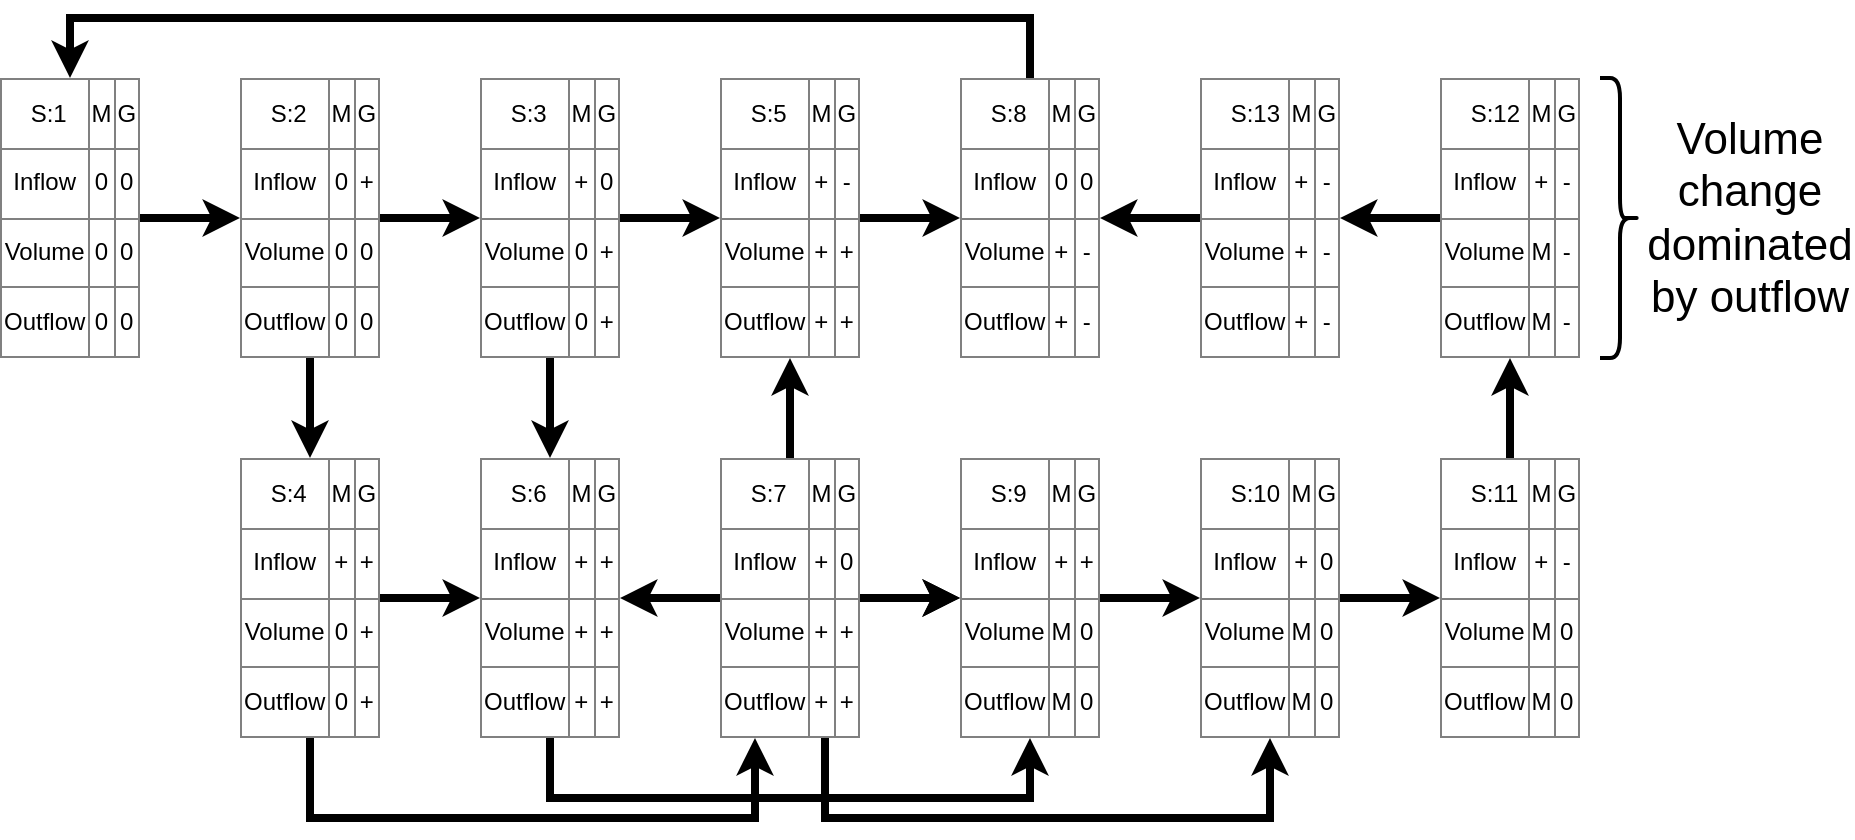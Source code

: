 <mxfile version="10.6.0" type="device"><diagram id="8iFxOsF3igHF7ffxElQ3" name="Page-1"><mxGraphModel dx="1327" dy="755" grid="1" gridSize="10" guides="1" tooltips="1" connect="1" arrows="1" fold="1" page="1" pageScale="1" pageWidth="850" pageHeight="1100" math="0" shadow="0"><root><mxCell id="0"/><mxCell id="1" parent="0"/><mxCell id="LtUlal2D_l3WHkpN4pbt-12" style="edgeStyle=orthogonalEdgeStyle;rounded=0;orthogonalLoop=1;jettySize=auto;html=1;exitX=1;exitY=0.5;exitDx=0;exitDy=0;entryX=0;entryY=0.5;entryDx=0;entryDy=0;strokeWidth=4;" parent="1" source="LtUlal2D_l3WHkpN4pbt-1" target="LtUlal2D_l3WHkpN4pbt-11" edge="1"><mxGeometry relative="1" as="geometry"/></mxCell><mxCell id="LtUlal2D_l3WHkpN4pbt-1" value="&lt;table style=&quot;width: 100% ; height: 100% ; border-collapse: collapse&quot; width=&quot;100%&quot; border=&quot;1&quot;&gt;&lt;tbody&gt;&lt;tr&gt;&lt;td&gt;&amp;nbsp;&amp;nbsp;&amp;nbsp; S:1&lt;/td&gt;&lt;td&gt;M&lt;br&gt;&lt;/td&gt;&lt;td&gt;G&lt;/td&gt;&lt;/tr&gt;&lt;tr&gt;&lt;td align=&quot;center&quot;&gt;Inflow&lt;br&gt;&lt;/td&gt;&lt;td align=&quot;center&quot;&gt;0&lt;br&gt;&lt;/td&gt;&lt;td align=&quot;center&quot;&gt;0&lt;br&gt;&lt;/td&gt;&lt;/tr&gt;&lt;tr&gt;&lt;td align=&quot;center&quot;&gt;Volume&lt;br&gt;&lt;/td&gt;&lt;td align=&quot;center&quot;&gt;0&lt;br&gt;&lt;/td&gt;&lt;td align=&quot;center&quot;&gt;0&lt;/td&gt;&lt;/tr&gt;&lt;tr&gt;&lt;td align=&quot;center&quot;&gt;Outflow&lt;/td&gt;&lt;td align=&quot;center&quot;&gt;0&lt;br&gt;&lt;/td&gt;&lt;td align=&quot;center&quot;&gt;0&lt;br&gt;&lt;/td&gt;&lt;/tr&gt;&lt;/tbody&gt;&lt;/table&gt;" style="text;html=1;strokeColor=none;fillColor=none;overflow=fill;" parent="1" vertex="1"><mxGeometry x="40" y="40" width="70" height="140" as="geometry"/></mxCell><mxCell id="LtUlal2D_l3WHkpN4pbt-15" style="rounded=0;orthogonalLoop=1;jettySize=auto;html=1;exitX=0.5;exitY=1;exitDx=0;exitDy=0;entryX=0.5;entryY=0;entryDx=0;entryDy=0;strokeWidth=4;" parent="1" source="LtUlal2D_l3WHkpN4pbt-11" target="LtUlal2D_l3WHkpN4pbt-14" edge="1"><mxGeometry relative="1" as="geometry"/></mxCell><mxCell id="LtUlal2D_l3WHkpN4pbt-16" style="edgeStyle=orthogonalEdgeStyle;rounded=0;orthogonalLoop=1;jettySize=auto;html=1;exitX=1;exitY=0.5;exitDx=0;exitDy=0;entryX=0;entryY=0.5;entryDx=0;entryDy=0;strokeWidth=4;" parent="1" source="LtUlal2D_l3WHkpN4pbt-11" target="LtUlal2D_l3WHkpN4pbt-13" edge="1"><mxGeometry relative="1" as="geometry"/></mxCell><mxCell id="LtUlal2D_l3WHkpN4pbt-11" value="&lt;table style=&quot;width: 100% ; height: 100% ; border-collapse: collapse&quot; width=&quot;100%&quot; border=&quot;1&quot;&gt;&lt;tbody&gt;&lt;tr&gt;&lt;td&gt;&amp;nbsp;&amp;nbsp;&amp;nbsp; S:2&lt;/td&gt;&lt;td&gt;M&lt;br&gt;&lt;/td&gt;&lt;td&gt;G&lt;/td&gt;&lt;/tr&gt;&lt;tr&gt;&lt;td align=&quot;center&quot;&gt;Inflow&lt;br&gt;&lt;/td&gt;&lt;td align=&quot;center&quot;&gt;0&lt;br&gt;&lt;/td&gt;&lt;td align=&quot;center&quot;&gt;+&lt;br&gt;&lt;/td&gt;&lt;/tr&gt;&lt;tr&gt;&lt;td align=&quot;center&quot;&gt;Volume&lt;br&gt;&lt;/td&gt;&lt;td align=&quot;center&quot;&gt;0&lt;br&gt;&lt;/td&gt;&lt;td align=&quot;center&quot;&gt;0&lt;/td&gt;&lt;/tr&gt;&lt;tr&gt;&lt;td align=&quot;center&quot;&gt;Outflow&lt;/td&gt;&lt;td align=&quot;center&quot;&gt;0&lt;br&gt;&lt;/td&gt;&lt;td align=&quot;center&quot;&gt;0&lt;br&gt;&lt;/td&gt;&lt;/tr&gt;&lt;/tbody&gt;&lt;/table&gt;" style="text;html=1;overflow=fill;" parent="1" vertex="1"><mxGeometry x="160" y="40" width="70" height="140" as="geometry"/></mxCell><mxCell id="LtUlal2D_l3WHkpN4pbt-21" style="edgeStyle=orthogonalEdgeStyle;rounded=0;orthogonalLoop=1;jettySize=auto;html=1;exitX=1;exitY=0.5;exitDx=0;exitDy=0;entryX=0;entryY=0.5;entryDx=0;entryDy=0;strokeWidth=4;" parent="1" source="LtUlal2D_l3WHkpN4pbt-13" target="LtUlal2D_l3WHkpN4pbt-20" edge="1"><mxGeometry relative="1" as="geometry"/></mxCell><mxCell id="PA4gCWWwSR9Ght6Ovz6L-3" style="rounded=0;orthogonalLoop=1;jettySize=auto;html=1;exitX=0.5;exitY=1;exitDx=0;exitDy=0;entryX=0.5;entryY=0;entryDx=0;entryDy=0;strokeWidth=4;" edge="1" parent="1" source="LtUlal2D_l3WHkpN4pbt-13" target="LtUlal2D_l3WHkpN4pbt-23"><mxGeometry relative="1" as="geometry"/></mxCell><mxCell id="LtUlal2D_l3WHkpN4pbt-13" value="&lt;table style=&quot;width: 100% ; height: 100% ; border-collapse: collapse&quot; width=&quot;100%&quot; border=&quot;1&quot;&gt;&lt;tbody&gt;&lt;tr&gt;&lt;td&gt;&amp;nbsp;&amp;nbsp;&amp;nbsp; S:3&lt;/td&gt;&lt;td&gt;M&lt;br&gt;&lt;/td&gt;&lt;td&gt;G&lt;/td&gt;&lt;/tr&gt;&lt;tr&gt;&lt;td align=&quot;center&quot;&gt;Inflow&lt;br&gt;&lt;/td&gt;&lt;td align=&quot;center&quot;&gt;+&lt;br&gt;&lt;/td&gt;&lt;td align=&quot;center&quot;&gt;0&lt;br&gt;&lt;/td&gt;&lt;/tr&gt;&lt;tr&gt;&lt;td align=&quot;center&quot;&gt;Volume&lt;br&gt;&lt;/td&gt;&lt;td align=&quot;center&quot;&gt;0&lt;br&gt;&lt;/td&gt;&lt;td align=&quot;center&quot;&gt;+&lt;br&gt;&lt;/td&gt;&lt;/tr&gt;&lt;tr&gt;&lt;td align=&quot;center&quot;&gt;Outflow&lt;/td&gt;&lt;td align=&quot;center&quot;&gt;0&lt;br&gt;&lt;/td&gt;&lt;td align=&quot;center&quot;&gt;+&lt;br&gt;&lt;/td&gt;&lt;/tr&gt;&lt;/tbody&gt;&lt;/table&gt;" style="text;html=1;overflow=fill;" parent="1" vertex="1"><mxGeometry x="280" y="40" width="70" height="140" as="geometry"/></mxCell><mxCell id="LtUlal2D_l3WHkpN4pbt-25" style="edgeStyle=orthogonalEdgeStyle;rounded=0;orthogonalLoop=1;jettySize=auto;html=1;exitX=0.5;exitY=1;exitDx=0;exitDy=0;entryX=0.25;entryY=1;entryDx=0;entryDy=0;strokeWidth=4;" parent="1" source="LtUlal2D_l3WHkpN4pbt-14" target="LtUlal2D_l3WHkpN4pbt-22" edge="1"><mxGeometry relative="1" as="geometry"><Array as="points"><mxPoint x="195" y="410"/><mxPoint x="418" y="410"/></Array></mxGeometry></mxCell><mxCell id="PA4gCWWwSR9Ght6Ovz6L-2" style="edgeStyle=orthogonalEdgeStyle;rounded=0;orthogonalLoop=1;jettySize=auto;html=1;exitX=1;exitY=0.5;exitDx=0;exitDy=0;entryX=0;entryY=0.5;entryDx=0;entryDy=0;strokeWidth=4;" edge="1" parent="1" source="LtUlal2D_l3WHkpN4pbt-14" target="LtUlal2D_l3WHkpN4pbt-23"><mxGeometry relative="1" as="geometry"/></mxCell><mxCell id="LtUlal2D_l3WHkpN4pbt-14" value="&lt;table style=&quot;width: 100% ; height: 100% ; border-collapse: collapse&quot; width=&quot;100%&quot; border=&quot;1&quot;&gt;&lt;tbody&gt;&lt;tr&gt;&lt;td&gt;&amp;nbsp;&amp;nbsp;&amp;nbsp; S:4&lt;/td&gt;&lt;td&gt;M&lt;br&gt;&lt;/td&gt;&lt;td&gt;G&lt;/td&gt;&lt;/tr&gt;&lt;tr&gt;&lt;td align=&quot;center&quot;&gt;Inflow&lt;br&gt;&lt;/td&gt;&lt;td align=&quot;center&quot;&gt;+&lt;br&gt;&lt;/td&gt;&lt;td align=&quot;center&quot;&gt;+&lt;br&gt;&lt;/td&gt;&lt;/tr&gt;&lt;tr&gt;&lt;td align=&quot;center&quot;&gt;Volume&lt;br&gt;&lt;/td&gt;&lt;td align=&quot;center&quot;&gt;0&lt;br&gt;&lt;/td&gt;&lt;td align=&quot;center&quot;&gt;+&lt;br&gt;&lt;/td&gt;&lt;/tr&gt;&lt;tr&gt;&lt;td align=&quot;center&quot;&gt;Outflow&lt;/td&gt;&lt;td align=&quot;center&quot;&gt;0&lt;br&gt;&lt;/td&gt;&lt;td align=&quot;center&quot;&gt;+&lt;br&gt;&lt;/td&gt;&lt;/tr&gt;&lt;/tbody&gt;&lt;/table&gt;" style="text;html=1;strokeColor=none;fillColor=none;overflow=fill;" parent="1" vertex="1"><mxGeometry x="160" y="230" width="70" height="140" as="geometry"/></mxCell><mxCell id="LtUlal2D_l3WHkpN4pbt-27" style="edgeStyle=orthogonalEdgeStyle;rounded=0;orthogonalLoop=1;jettySize=auto;html=1;exitX=1;exitY=0.5;exitDx=0;exitDy=0;entryX=0;entryY=0.5;entryDx=0;entryDy=0;strokeWidth=4;" parent="1" source="LtUlal2D_l3WHkpN4pbt-20" target="LtUlal2D_l3WHkpN4pbt-26" edge="1"><mxGeometry relative="1" as="geometry"/></mxCell><mxCell id="LtUlal2D_l3WHkpN4pbt-20" value="&lt;table style=&quot;width: 100% ; height: 100% ; border-collapse: collapse&quot; width=&quot;100%&quot; border=&quot;1&quot;&gt;&lt;tbody&gt;&lt;tr&gt;&lt;td&gt;&amp;nbsp;&amp;nbsp;&amp;nbsp; S:5&lt;/td&gt;&lt;td&gt;M&lt;br&gt;&lt;/td&gt;&lt;td&gt;G&lt;/td&gt;&lt;/tr&gt;&lt;tr&gt;&lt;td align=&quot;center&quot;&gt;Inflow&lt;br&gt;&lt;/td&gt;&lt;td align=&quot;center&quot;&gt;+&lt;br&gt;&lt;/td&gt;&lt;td align=&quot;center&quot;&gt;-&lt;br&gt;&lt;/td&gt;&lt;/tr&gt;&lt;tr&gt;&lt;td align=&quot;center&quot;&gt;Volume&lt;br&gt;&lt;/td&gt;&lt;td align=&quot;center&quot;&gt;+&lt;br&gt;&lt;/td&gt;&lt;td align=&quot;center&quot;&gt;+&lt;br&gt;&lt;/td&gt;&lt;/tr&gt;&lt;tr&gt;&lt;td align=&quot;center&quot;&gt;Outflow&lt;/td&gt;&lt;td align=&quot;center&quot;&gt;+&lt;br&gt;&lt;/td&gt;&lt;td align=&quot;center&quot;&gt;+&lt;br&gt;&lt;/td&gt;&lt;/tr&gt;&lt;/tbody&gt;&lt;/table&gt;" style="text;html=1;overflow=fill;" parent="1" vertex="1"><mxGeometry x="400" y="40" width="70" height="140" as="geometry"/></mxCell><mxCell id="LtUlal2D_l3WHkpN4pbt-34" style="edgeStyle=orthogonalEdgeStyle;rounded=0;orthogonalLoop=1;jettySize=auto;html=1;exitX=0.75;exitY=1;exitDx=0;exitDy=0;entryX=0.5;entryY=1;entryDx=0;entryDy=0;strokeWidth=4;" parent="1" source="LtUlal2D_l3WHkpN4pbt-22" target="LtUlal2D_l3WHkpN4pbt-32" edge="1"><mxGeometry relative="1" as="geometry"><Array as="points"><mxPoint x="453" y="410"/><mxPoint x="675" y="410"/></Array></mxGeometry></mxCell><mxCell id="LtUlal2D_l3WHkpN4pbt-36" style="rounded=0;orthogonalLoop=1;jettySize=auto;html=1;exitX=0.5;exitY=0;exitDx=0;exitDy=0;entryX=0.5;entryY=1;entryDx=0;entryDy=0;strokeWidth=4;" parent="1" source="LtUlal2D_l3WHkpN4pbt-22" target="LtUlal2D_l3WHkpN4pbt-20" edge="1"><mxGeometry relative="1" as="geometry"/></mxCell><mxCell id="LtUlal2D_l3WHkpN4pbt-49" style="edgeStyle=none;rounded=0;orthogonalLoop=1;jettySize=auto;html=1;exitX=0;exitY=0.5;exitDx=0;exitDy=0;entryX=1;entryY=0.5;entryDx=0;entryDy=0;strokeWidth=4;" parent="1" source="LtUlal2D_l3WHkpN4pbt-22" target="LtUlal2D_l3WHkpN4pbt-23" edge="1"><mxGeometry relative="1" as="geometry"/></mxCell><mxCell id="LtUlal2D_l3WHkpN4pbt-50" style="edgeStyle=none;rounded=0;orthogonalLoop=1;jettySize=auto;html=1;entryX=0;entryY=0.5;entryDx=0;entryDy=0;strokeWidth=4;" parent="1" source="LtUlal2D_l3WHkpN4pbt-22" target="LtUlal2D_l3WHkpN4pbt-31" edge="1"><mxGeometry relative="1" as="geometry"><mxPoint x="353" y="300" as="sourcePoint"/></mxGeometry></mxCell><mxCell id="PA4gCWWwSR9Ght6Ovz6L-7" value="" style="edgeStyle=none;rounded=0;orthogonalLoop=1;jettySize=auto;html=1;strokeWidth=4;" edge="1" parent="1" source="LtUlal2D_l3WHkpN4pbt-22" target="LtUlal2D_l3WHkpN4pbt-31"><mxGeometry relative="1" as="geometry"/></mxCell><mxCell id="LtUlal2D_l3WHkpN4pbt-33" style="edgeStyle=orthogonalEdgeStyle;rounded=0;orthogonalLoop=1;jettySize=auto;html=1;exitX=0.5;exitY=1;exitDx=0;exitDy=0;entryX=0.5;entryY=1;entryDx=0;entryDy=0;strokeWidth=4;" parent="1" source="LtUlal2D_l3WHkpN4pbt-23" target="LtUlal2D_l3WHkpN4pbt-31" edge="1"><mxGeometry relative="1" as="geometry"><Array as="points"><mxPoint x="315" y="400"/><mxPoint x="555" y="400"/></Array></mxGeometry></mxCell><mxCell id="LtUlal2D_l3WHkpN4pbt-23" value="&lt;table style=&quot;width: 100% ; height: 100% ; border-collapse: collapse&quot; width=&quot;100%&quot; border=&quot;1&quot;&gt;&lt;tbody&gt;&lt;tr&gt;&lt;td&gt;&amp;nbsp;&amp;nbsp;&amp;nbsp; S:6&lt;/td&gt;&lt;td&gt;M&lt;br&gt;&lt;/td&gt;&lt;td&gt;G&lt;/td&gt;&lt;/tr&gt;&lt;tr&gt;&lt;td align=&quot;center&quot;&gt;Inflow&lt;br&gt;&lt;/td&gt;&lt;td align=&quot;center&quot;&gt;+&lt;br&gt;&lt;/td&gt;&lt;td align=&quot;center&quot;&gt;+&lt;br&gt;&lt;/td&gt;&lt;/tr&gt;&lt;tr&gt;&lt;td align=&quot;center&quot;&gt;Volume&lt;br&gt;&lt;/td&gt;&lt;td align=&quot;center&quot;&gt;+&lt;br&gt;&lt;/td&gt;&lt;td align=&quot;center&quot;&gt;+&lt;br&gt;&lt;/td&gt;&lt;/tr&gt;&lt;tr&gt;&lt;td align=&quot;center&quot;&gt;Outflow&lt;/td&gt;&lt;td align=&quot;center&quot;&gt;+&lt;br&gt;&lt;/td&gt;&lt;td align=&quot;center&quot;&gt;+&lt;br&gt;&lt;/td&gt;&lt;/tr&gt;&lt;/tbody&gt;&lt;/table&gt;" style="text;html=1;strokeColor=none;fillColor=none;overflow=fill;" parent="1" vertex="1"><mxGeometry x="280" y="230" width="70" height="140" as="geometry"/></mxCell><mxCell id="LtUlal2D_l3WHkpN4pbt-28" style="edgeStyle=orthogonalEdgeStyle;rounded=0;orthogonalLoop=1;jettySize=auto;html=1;exitX=0.5;exitY=0;exitDx=0;exitDy=0;entryX=0.5;entryY=0;entryDx=0;entryDy=0;strokeWidth=4;" parent="1" source="LtUlal2D_l3WHkpN4pbt-26" target="LtUlal2D_l3WHkpN4pbt-1" edge="1"><mxGeometry relative="1" as="geometry"><Array as="points"><mxPoint x="555" y="10"/><mxPoint x="75" y="10"/></Array></mxGeometry></mxCell><mxCell id="LtUlal2D_l3WHkpN4pbt-26" value="&lt;table style=&quot;width: 100% ; height: 100% ; border-collapse: collapse&quot; width=&quot;100%&quot; border=&quot;1&quot;&gt;&lt;tbody&gt;&lt;tr&gt;&lt;td&gt;&amp;nbsp;&amp;nbsp;&amp;nbsp; S:8&lt;/td&gt;&lt;td&gt;M&lt;br&gt;&lt;/td&gt;&lt;td&gt;G&lt;/td&gt;&lt;/tr&gt;&lt;tr&gt;&lt;td align=&quot;center&quot;&gt;Inflow&lt;br&gt;&lt;/td&gt;&lt;td align=&quot;center&quot;&gt;0&lt;br&gt;&lt;/td&gt;&lt;td align=&quot;center&quot;&gt;0&lt;br&gt;&lt;/td&gt;&lt;/tr&gt;&lt;tr&gt;&lt;td align=&quot;center&quot;&gt;Volume&lt;br&gt;&lt;/td&gt;&lt;td align=&quot;center&quot;&gt;+&lt;br&gt;&lt;/td&gt;&lt;td align=&quot;center&quot;&gt;-&lt;br&gt;&lt;/td&gt;&lt;/tr&gt;&lt;tr&gt;&lt;td align=&quot;center&quot;&gt;Outflow&lt;/td&gt;&lt;td align=&quot;center&quot;&gt;+&lt;br&gt;&lt;/td&gt;&lt;td align=&quot;center&quot;&gt;-&lt;br&gt;&lt;/td&gt;&lt;/tr&gt;&lt;/tbody&gt;&lt;/table&gt;" style="text;html=1;overflow=fill;" parent="1" vertex="1"><mxGeometry x="520" y="40" width="70" height="140" as="geometry"/></mxCell><mxCell id="LtUlal2D_l3WHkpN4pbt-35" style="edgeStyle=orthogonalEdgeStyle;rounded=0;orthogonalLoop=1;jettySize=auto;html=1;exitX=1;exitY=0.5;exitDx=0;exitDy=0;entryX=0;entryY=0.5;entryDx=0;entryDy=0;strokeWidth=4;" parent="1" source="LtUlal2D_l3WHkpN4pbt-31" target="LtUlal2D_l3WHkpN4pbt-32" edge="1"><mxGeometry relative="1" as="geometry"/></mxCell><mxCell id="LtUlal2D_l3WHkpN4pbt-31" value="&lt;table style=&quot;width: 100% ; height: 100% ; border-collapse: collapse&quot; width=&quot;100%&quot; border=&quot;1&quot;&gt;&lt;tbody&gt;&lt;tr&gt;&lt;td&gt;&amp;nbsp;&amp;nbsp;&amp;nbsp; S:9&lt;/td&gt;&lt;td&gt;M&lt;br&gt;&lt;/td&gt;&lt;td&gt;G&lt;/td&gt;&lt;/tr&gt;&lt;tr&gt;&lt;td align=&quot;center&quot;&gt;Inflow&lt;br&gt;&lt;/td&gt;&lt;td align=&quot;center&quot;&gt;+&lt;br&gt;&lt;/td&gt;&lt;td align=&quot;center&quot;&gt;+&lt;br&gt;&lt;/td&gt;&lt;/tr&gt;&lt;tr&gt;&lt;td align=&quot;center&quot;&gt;Volume&lt;br&gt;&lt;/td&gt;&lt;td align=&quot;center&quot;&gt;M&lt;br&gt;&lt;/td&gt;&lt;td align=&quot;center&quot;&gt;0&lt;br&gt;&lt;/td&gt;&lt;/tr&gt;&lt;tr&gt;&lt;td align=&quot;center&quot;&gt;Outflow&lt;/td&gt;&lt;td align=&quot;center&quot;&gt;M&lt;br&gt;&lt;/td&gt;&lt;td align=&quot;center&quot;&gt;0&lt;br&gt;&lt;/td&gt;&lt;/tr&gt;&lt;/tbody&gt;&lt;/table&gt;" style="text;html=1;strokeColor=none;fillColor=none;overflow=fill;" parent="1" vertex="1"><mxGeometry x="520" y="230" width="70" height="140" as="geometry"/></mxCell><mxCell id="LtUlal2D_l3WHkpN4pbt-40" style="edgeStyle=none;rounded=0;orthogonalLoop=1;jettySize=auto;html=1;exitX=1;exitY=0.5;exitDx=0;exitDy=0;entryX=0;entryY=0.5;entryDx=0;entryDy=0;strokeWidth=4;" parent="1" source="LtUlal2D_l3WHkpN4pbt-32" target="LtUlal2D_l3WHkpN4pbt-37" edge="1"><mxGeometry relative="1" as="geometry"/></mxCell><mxCell id="LtUlal2D_l3WHkpN4pbt-32" value="&lt;table style=&quot;width: 100% ; height: 100% ; border-collapse: collapse&quot; width=&quot;100%&quot; border=&quot;1&quot;&gt;&lt;tbody&gt;&lt;tr&gt;&lt;td&gt;&amp;nbsp;&amp;nbsp;&amp;nbsp; S:10&lt;/td&gt;&lt;td&gt;M&lt;br&gt;&lt;/td&gt;&lt;td&gt;G&lt;/td&gt;&lt;/tr&gt;&lt;tr&gt;&lt;td align=&quot;center&quot;&gt;Inflow&lt;br&gt;&lt;/td&gt;&lt;td align=&quot;center&quot;&gt;+&lt;br&gt;&lt;/td&gt;&lt;td align=&quot;center&quot;&gt;0&lt;br&gt;&lt;/td&gt;&lt;/tr&gt;&lt;tr&gt;&lt;td align=&quot;center&quot;&gt;Volume&lt;br&gt;&lt;/td&gt;&lt;td align=&quot;center&quot;&gt;M&lt;br&gt;&lt;/td&gt;&lt;td align=&quot;center&quot;&gt;0&lt;br&gt;&lt;/td&gt;&lt;/tr&gt;&lt;tr&gt;&lt;td align=&quot;center&quot;&gt;Outflow&lt;/td&gt;&lt;td align=&quot;center&quot;&gt;M&lt;br&gt;&lt;/td&gt;&lt;td align=&quot;center&quot;&gt;0&lt;br&gt;&lt;/td&gt;&lt;/tr&gt;&lt;/tbody&gt;&lt;/table&gt;" style="text;html=1;overflow=fill;" parent="1" vertex="1"><mxGeometry x="640" y="230" width="70" height="140" as="geometry"/></mxCell><mxCell id="PA4gCWWwSR9Ght6Ovz6L-4" style="edgeStyle=orthogonalEdgeStyle;rounded=0;orthogonalLoop=1;jettySize=auto;html=1;exitX=0.5;exitY=0;exitDx=0;exitDy=0;entryX=0.5;entryY=1;entryDx=0;entryDy=0;strokeWidth=4;" edge="1" parent="1" source="LtUlal2D_l3WHkpN4pbt-37" target="LtUlal2D_l3WHkpN4pbt-38"><mxGeometry relative="1" as="geometry"/></mxCell><mxCell id="LtUlal2D_l3WHkpN4pbt-37" value="&lt;table style=&quot;width: 100% ; height: 100% ; border-collapse: collapse&quot; width=&quot;100%&quot; border=&quot;1&quot;&gt;&lt;tbody&gt;&lt;tr&gt;&lt;td&gt;&amp;nbsp;&amp;nbsp;&amp;nbsp; S:11&lt;/td&gt;&lt;td&gt;M&lt;br&gt;&lt;/td&gt;&lt;td&gt;G&lt;/td&gt;&lt;/tr&gt;&lt;tr&gt;&lt;td align=&quot;center&quot;&gt;Inflow&lt;br&gt;&lt;/td&gt;&lt;td align=&quot;center&quot;&gt;+&lt;br&gt;&lt;/td&gt;&lt;td align=&quot;center&quot;&gt;-&lt;br&gt;&lt;/td&gt;&lt;/tr&gt;&lt;tr&gt;&lt;td align=&quot;center&quot;&gt;Volume&lt;br&gt;&lt;/td&gt;&lt;td align=&quot;center&quot;&gt;M&lt;br&gt;&lt;/td&gt;&lt;td align=&quot;center&quot;&gt;0&lt;br&gt;&lt;/td&gt;&lt;/tr&gt;&lt;tr&gt;&lt;td align=&quot;center&quot;&gt;Outflow&lt;/td&gt;&lt;td align=&quot;center&quot;&gt;M&lt;br&gt;&lt;/td&gt;&lt;td align=&quot;center&quot;&gt;0&lt;br&gt;&lt;/td&gt;&lt;/tr&gt;&lt;/tbody&gt;&lt;/table&gt;" style="text;html=1;overflow=fill;" parent="1" vertex="1"><mxGeometry x="760" y="230" width="70" height="140" as="geometry"/></mxCell><mxCell id="PA4gCWWwSR9Ght6Ovz6L-5" style="edgeStyle=orthogonalEdgeStyle;rounded=0;orthogonalLoop=1;jettySize=auto;html=1;exitX=0;exitY=0.5;exitDx=0;exitDy=0;entryX=1;entryY=0.5;entryDx=0;entryDy=0;strokeWidth=4;" edge="1" parent="1" source="LtUlal2D_l3WHkpN4pbt-38" target="LtUlal2D_l3WHkpN4pbt-46"><mxGeometry relative="1" as="geometry"/></mxCell><mxCell id="LtUlal2D_l3WHkpN4pbt-38" value="&lt;table style=&quot;width: 100% ; height: 100% ; border-collapse: collapse&quot; width=&quot;100%&quot; border=&quot;1&quot;&gt;&lt;tbody&gt;&lt;tr&gt;&lt;td&gt;&amp;nbsp;&amp;nbsp;&amp;nbsp; S:12&lt;/td&gt;&lt;td&gt;M&lt;br&gt;&lt;/td&gt;&lt;td&gt;G&lt;/td&gt;&lt;/tr&gt;&lt;tr&gt;&lt;td align=&quot;center&quot;&gt;Inflow&lt;br&gt;&lt;/td&gt;&lt;td align=&quot;center&quot;&gt;+&lt;br&gt;&lt;/td&gt;&lt;td align=&quot;center&quot;&gt;-&lt;br&gt;&lt;/td&gt;&lt;/tr&gt;&lt;tr&gt;&lt;td align=&quot;center&quot;&gt;Volume&lt;br&gt;&lt;/td&gt;&lt;td align=&quot;center&quot;&gt;M&lt;br&gt;&lt;/td&gt;&lt;td align=&quot;center&quot;&gt;-&lt;br&gt;&lt;/td&gt;&lt;/tr&gt;&lt;tr&gt;&lt;td align=&quot;center&quot;&gt;Outflow&lt;/td&gt;&lt;td align=&quot;center&quot;&gt;M&lt;br&gt;&lt;/td&gt;&lt;td align=&quot;center&quot;&gt;-&lt;br&gt;&lt;/td&gt;&lt;/tr&gt;&lt;/tbody&gt;&lt;/table&gt;" style="text;html=1;overflow=fill;" parent="1" vertex="1"><mxGeometry x="760" y="40" width="70" height="140" as="geometry"/></mxCell><mxCell id="LtUlal2D_l3WHkpN4pbt-42" value="&lt;div style=&quot;font-size: 22px&quot;&gt;&lt;font style=&quot;font-size: 22px&quot;&gt;Volume change dominated&lt;/font&gt;&lt;/div&gt;&lt;div style=&quot;font-size: 22px&quot;&gt;&lt;font style=&quot;font-size: 22px&quot;&gt;by outflow&lt;/font&gt;&lt;br&gt;&lt;/div&gt;" style="text;html=1;strokeColor=none;fillColor=none;align=center;verticalAlign=middle;whiteSpace=wrap;rounded=0;strokeWidth=2;" parent="1" vertex="1"><mxGeometry x="895" y="100" width="40" height="20" as="geometry"/></mxCell><mxCell id="LtUlal2D_l3WHkpN4pbt-44" style="edgeStyle=none;rounded=0;orthogonalLoop=1;jettySize=auto;html=1;exitX=0.5;exitY=0;exitDx=0;exitDy=0;strokeWidth=4;" parent="1" source="LtUlal2D_l3WHkpN4pbt-42" target="LtUlal2D_l3WHkpN4pbt-42" edge="1"><mxGeometry relative="1" as="geometry"/></mxCell><mxCell id="LtUlal2D_l3WHkpN4pbt-45" value="" style="shape=curlyBracket;whiteSpace=wrap;html=1;rounded=1;strokeWidth=2;rotation=180;" parent="1" vertex="1"><mxGeometry x="840" y="40" width="20" height="140" as="geometry"/></mxCell><mxCell id="PA4gCWWwSR9Ght6Ovz6L-1" style="edgeStyle=orthogonalEdgeStyle;rounded=0;orthogonalLoop=1;jettySize=auto;html=1;exitX=0;exitY=0.5;exitDx=0;exitDy=0;entryX=1;entryY=0.5;entryDx=0;entryDy=0;strokeWidth=4;" edge="1" parent="1" source="LtUlal2D_l3WHkpN4pbt-46" target="LtUlal2D_l3WHkpN4pbt-26"><mxGeometry relative="1" as="geometry"/></mxCell><mxCell id="LtUlal2D_l3WHkpN4pbt-46" value="&lt;table style=&quot;width: 100% ; height: 100% ; border-collapse: collapse&quot; width=&quot;100%&quot; border=&quot;1&quot;&gt;&lt;tbody&gt;&lt;tr&gt;&lt;td&gt;&amp;nbsp;&amp;nbsp;&amp;nbsp; S:13&lt;/td&gt;&lt;td&gt;M&lt;br&gt;&lt;/td&gt;&lt;td&gt;G&lt;/td&gt;&lt;/tr&gt;&lt;tr&gt;&lt;td align=&quot;center&quot;&gt;Inflow&lt;br&gt;&lt;/td&gt;&lt;td align=&quot;center&quot;&gt;+&lt;br&gt;&lt;/td&gt;&lt;td align=&quot;center&quot;&gt;-&lt;br&gt;&lt;/td&gt;&lt;/tr&gt;&lt;tr&gt;&lt;td align=&quot;center&quot;&gt;Volume&lt;br&gt;&lt;/td&gt;&lt;td align=&quot;center&quot;&gt;+&lt;br&gt;&lt;/td&gt;&lt;td align=&quot;center&quot;&gt;-&lt;br&gt;&lt;/td&gt;&lt;/tr&gt;&lt;tr&gt;&lt;td align=&quot;center&quot;&gt;Outflow&lt;/td&gt;&lt;td align=&quot;center&quot;&gt;+&lt;br&gt;&lt;/td&gt;&lt;td align=&quot;center&quot;&gt;-&lt;br&gt;&lt;/td&gt;&lt;/tr&gt;&lt;/tbody&gt;&lt;/table&gt;" style="text;html=1;overflow=fill;" parent="1" vertex="1"><mxGeometry x="640" y="40" width="70" height="140" as="geometry"/></mxCell><mxCell id="LtUlal2D_l3WHkpN4pbt-22" value="&lt;table style=&quot;width: 100% ; height: 100% ; border-collapse: collapse&quot; width=&quot;100%&quot; border=&quot;1&quot;&gt;&lt;tbody&gt;&lt;tr&gt;&lt;td&gt;&amp;nbsp;&amp;nbsp;&amp;nbsp; S:7&lt;/td&gt;&lt;td&gt;M&lt;br&gt;&lt;/td&gt;&lt;td&gt;G&lt;/td&gt;&lt;/tr&gt;&lt;tr&gt;&lt;td align=&quot;center&quot;&gt;Inflow&lt;br&gt;&lt;/td&gt;&lt;td align=&quot;center&quot;&gt;+&lt;br&gt;&lt;/td&gt;&lt;td align=&quot;center&quot;&gt;0&lt;br&gt;&lt;/td&gt;&lt;/tr&gt;&lt;tr&gt;&lt;td align=&quot;center&quot;&gt;Volume&lt;br&gt;&lt;/td&gt;&lt;td align=&quot;center&quot;&gt;+&lt;br&gt;&lt;/td&gt;&lt;td align=&quot;center&quot;&gt;+&lt;br&gt;&lt;/td&gt;&lt;/tr&gt;&lt;tr&gt;&lt;td align=&quot;center&quot;&gt;Outflow&lt;/td&gt;&lt;td align=&quot;center&quot;&gt;+&lt;br&gt;&lt;/td&gt;&lt;td align=&quot;center&quot;&gt;+&lt;br&gt;&lt;/td&gt;&lt;/tr&gt;&lt;/tbody&gt;&lt;/table&gt;" style="text;html=1;overflow=fill;" parent="1" vertex="1"><mxGeometry x="400" y="230" width="70" height="140" as="geometry"/></mxCell></root></mxGraphModel></diagram></mxfile>